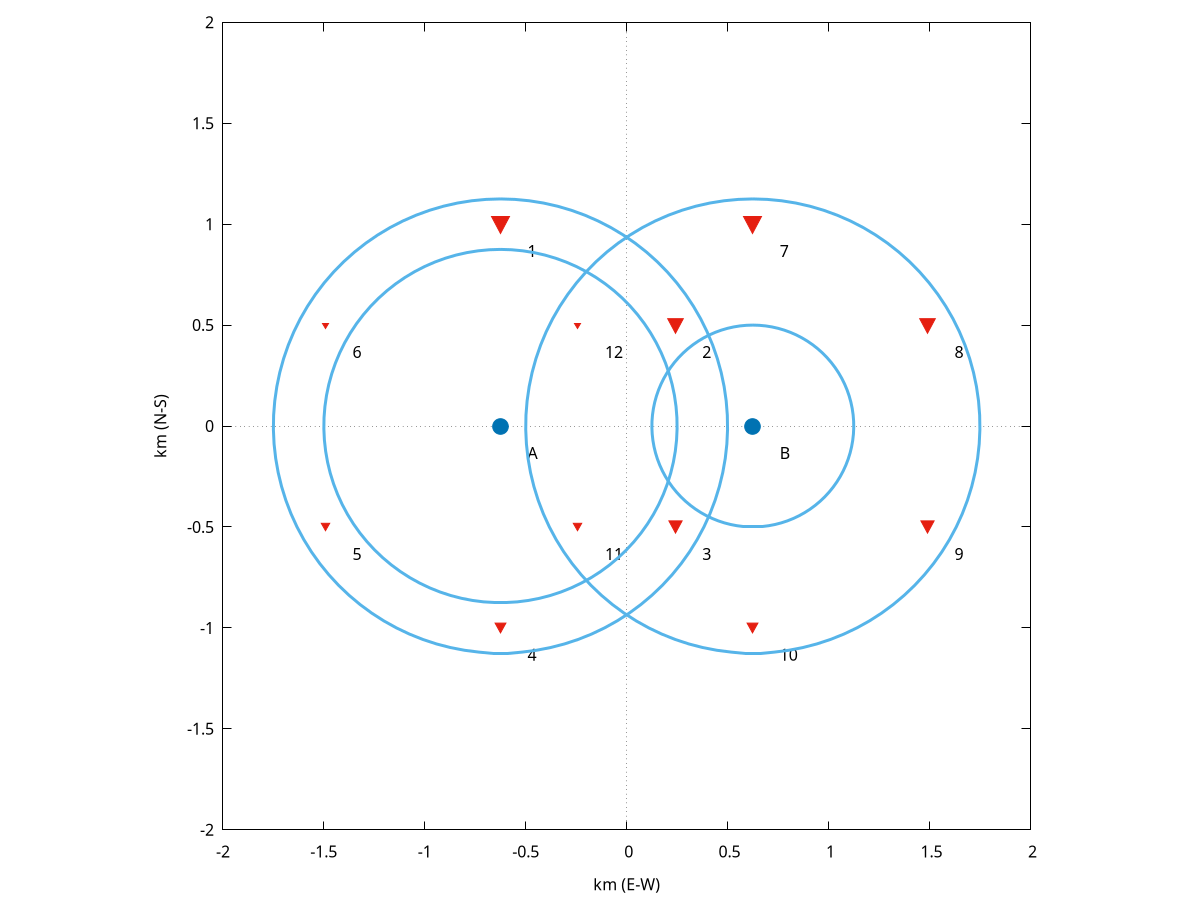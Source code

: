 set encoding iso_8859_1
set xrange [-2:2]
set yrange [-2:2]
set size square
set xlabel "km (E-W)"
set ylabel "km (N-S)"
set arrow from -2,0 to 2,0 nohead lt 0
set arrow from 0,-2 to 0,2 nohead lt 0
set label "A" at -0.491667,-0.133333 left
set label "B" at 0.758333,-0.133333 left
set label "1" at -0.491667,0.866667 left
set label "2" at 0.374363,0.366667 left
set label "3" at 0.374363,-0.633333 left
set label "4" at -0.491667,-1.13333 left
set label "5" at -1.3577,-0.633333 left
set label "6" at -1.3577,0.366667 left
set label "7" at 0.758333,0.866667 left
set label "8" at 1.62436,0.366667 left
set label "9" at 1.62436,-0.633333 left
set label "10" at 0.758333,-1.13333 left
set label "11" at -0.107697,-0.633333 left
set label "12" at -0.107697,0.366667 left
set parametric
plot [0:2*pi] '-' notitle w p lt 6 pt 7 ps 2.6, \
'-' notitle w p lt 6 pt 7 ps 2.6, \
'-' notitle w p lt 7 pt 71 ps 3, \
'-' notitle w p lt 7 pt 71 ps 2.6, \
'-' notitle w p lt 7 pt 71 ps 2.2, \
'-' notitle w p lt 7 pt 71 ps 1.8, \
'-' notitle w p lt 7 pt 71 ps 1.4, \
'-' notitle w p lt 7 pt 71 ps 1, \
'-' notitle w p lt 7 pt 71 ps 3, \
'-' notitle w p lt 7 pt 71 ps 2.6, \
'-' notitle w p lt 7 pt 71 ps 2.2, \
'-' notitle w p lt 7 pt 71 ps 1.8, \
'-' notitle w p lt 7 pt 71 ps 1.4, \
'-' notitle w p lt 7 pt 71 ps 1, \
0.875*sin(t)-0.625, 0.875*cos(t)+0 notitle w l lt 3 lw 3, \
1.125*sin(t)-0.625, 1.125*cos(t)+0 notitle w l lt 3 lw 3, \
0.500*sin(t)+0.625, 0.500*cos(t)+0 notitle w l lt 3 lw 3, \
1.125*sin(t)+0.625, 1.125*cos(t)+0 notitle w l lt 3 lw 3
-0.625 0
e
0.625 0
e
-0.625 1
e
0.24103 0.5
e
0.24103 -0.5
e
-0.625 -1
e
-1.49103 -0.5
e
-1.49103 0.5
e
0.625 1
e
1.49103 0.5
e
1.49103 -0.5
e
0.625 -1
e
-0.24103 -0.5
e
-0.24103 0.5
e
